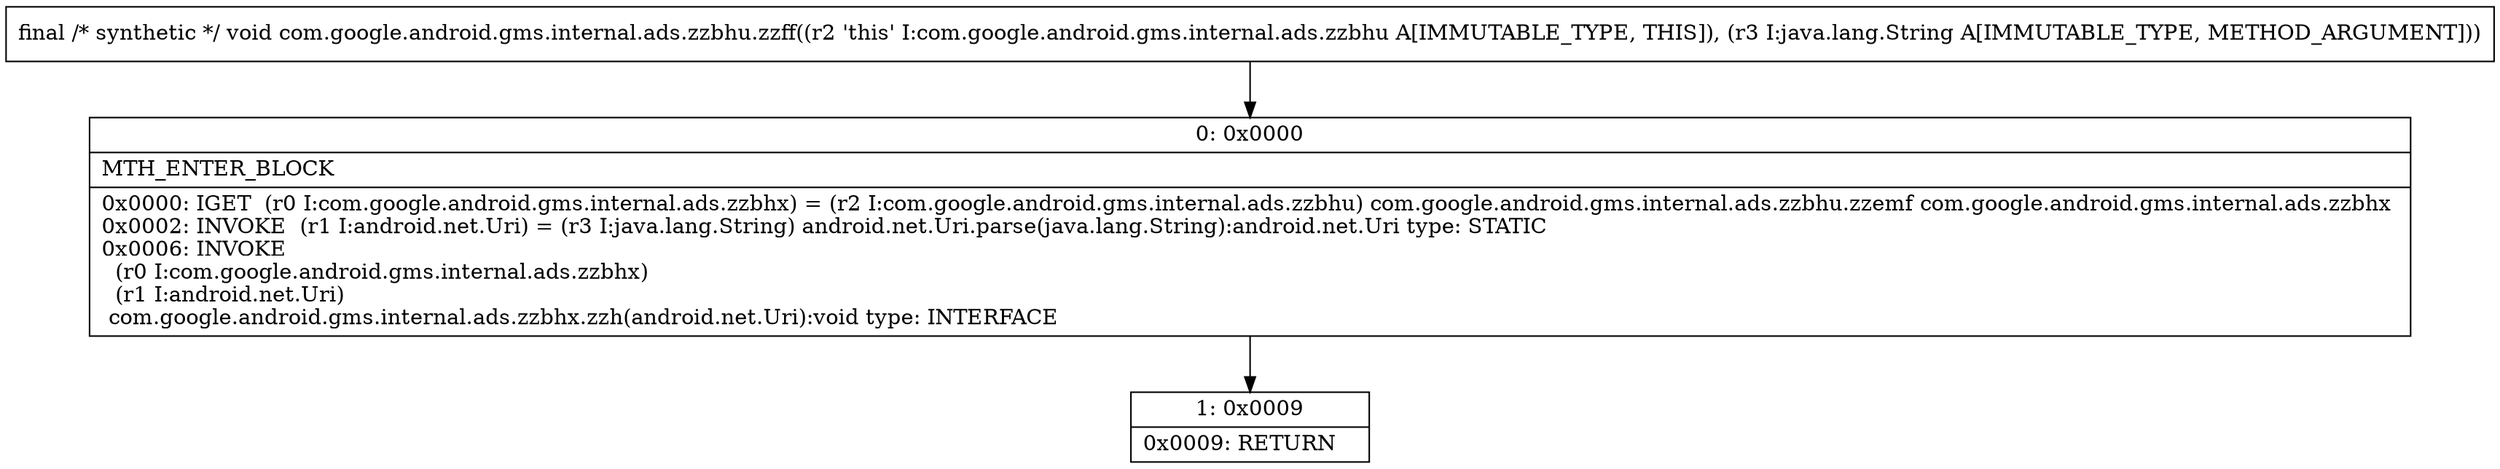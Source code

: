 digraph "CFG forcom.google.android.gms.internal.ads.zzbhu.zzff(Ljava\/lang\/String;)V" {
Node_0 [shape=record,label="{0\:\ 0x0000|MTH_ENTER_BLOCK\l|0x0000: IGET  (r0 I:com.google.android.gms.internal.ads.zzbhx) = (r2 I:com.google.android.gms.internal.ads.zzbhu) com.google.android.gms.internal.ads.zzbhu.zzemf com.google.android.gms.internal.ads.zzbhx \l0x0002: INVOKE  (r1 I:android.net.Uri) = (r3 I:java.lang.String) android.net.Uri.parse(java.lang.String):android.net.Uri type: STATIC \l0x0006: INVOKE  \l  (r0 I:com.google.android.gms.internal.ads.zzbhx)\l  (r1 I:android.net.Uri)\l com.google.android.gms.internal.ads.zzbhx.zzh(android.net.Uri):void type: INTERFACE \l}"];
Node_1 [shape=record,label="{1\:\ 0x0009|0x0009: RETURN   \l}"];
MethodNode[shape=record,label="{final \/* synthetic *\/ void com.google.android.gms.internal.ads.zzbhu.zzff((r2 'this' I:com.google.android.gms.internal.ads.zzbhu A[IMMUTABLE_TYPE, THIS]), (r3 I:java.lang.String A[IMMUTABLE_TYPE, METHOD_ARGUMENT])) }"];
MethodNode -> Node_0;
Node_0 -> Node_1;
}

